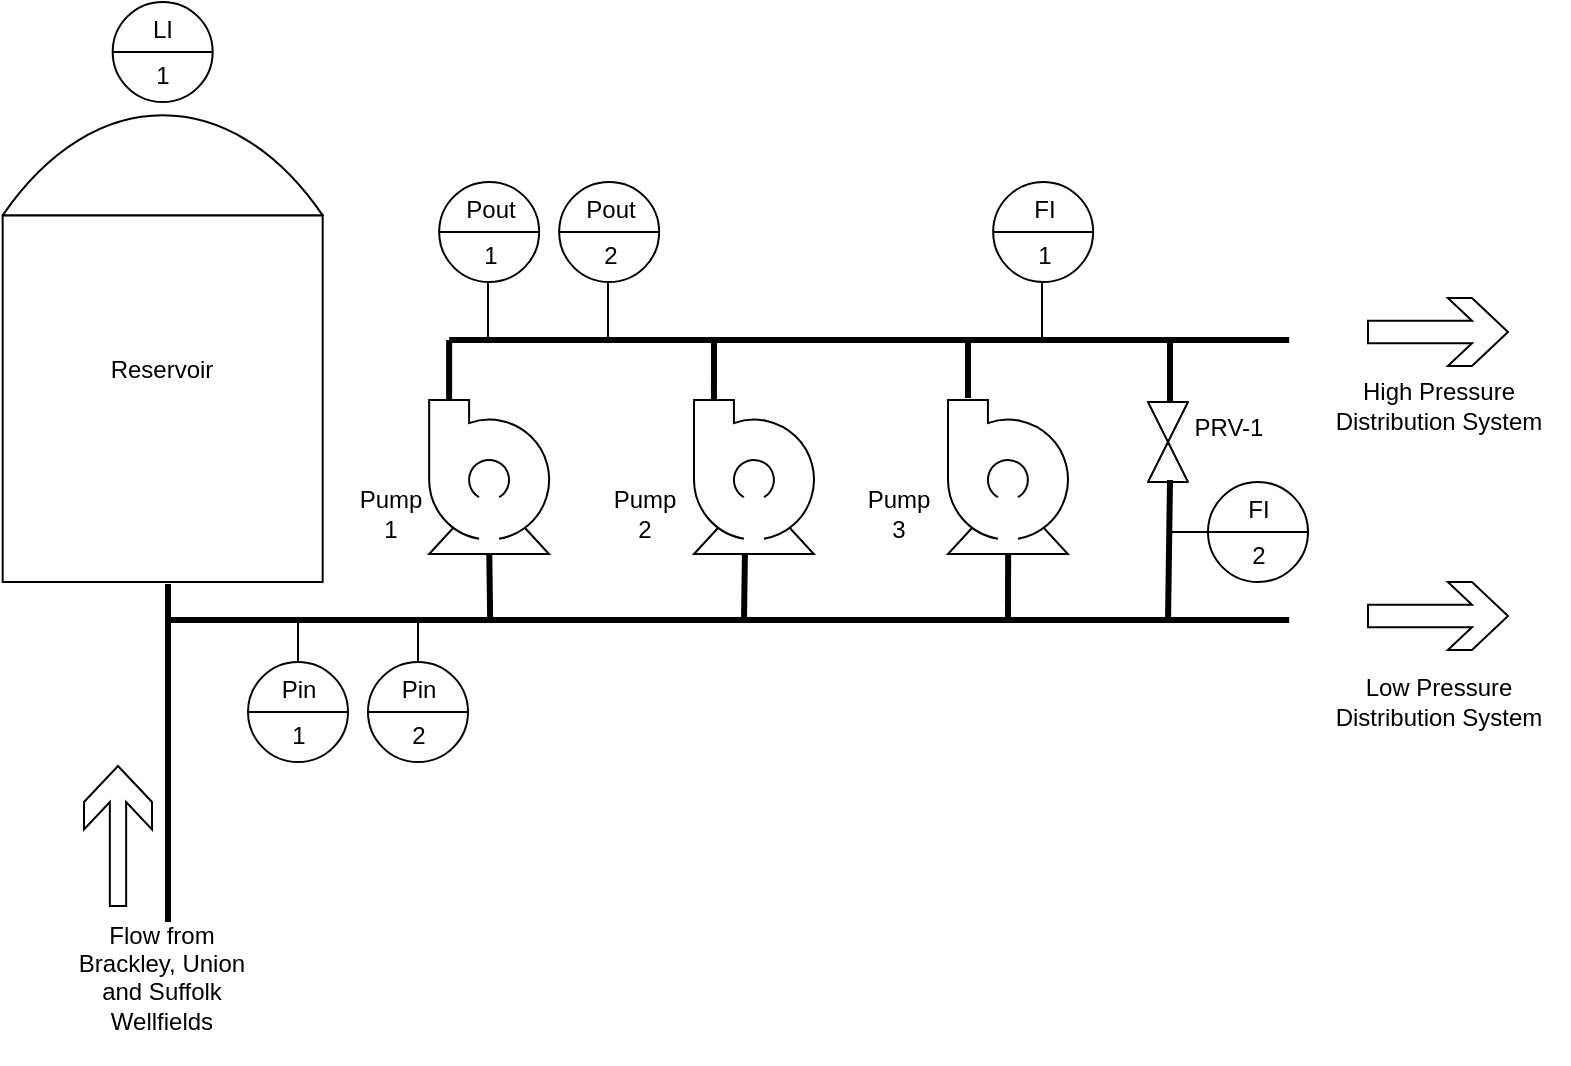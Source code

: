 <mxfile version="24.8.6">
  <diagram name="Page-1" id="hON817pBuhwTag-BimD2">
    <mxGraphModel dx="1535" dy="786" grid="1" gridSize="10" guides="1" tooltips="1" connect="1" arrows="1" fold="1" page="1" pageScale="1" pageWidth="850" pageHeight="1100" math="0" shadow="0">
      <root>
        <mxCell id="0" />
        <mxCell id="1" parent="0" />
        <mxCell id="rZGCWJ2bdaLeoKN1htKS-7" value="" style="shape=mxgraph.pid.vessels.tank_(dished_roof);html=1;pointerEvents=1;align=center;verticalLabelPosition=bottom;verticalAlign=top;dashed=0;" parent="1" vertex="1">
          <mxGeometry x="17.34" y="80" width="160" height="250" as="geometry" />
        </mxCell>
        <mxCell id="1--bK-hhye37rI6OnEhq-3" value="" style="endArrow=none;html=3;rounded=0;strokeWidth=3;" edge="1" parent="1">
          <mxGeometry width="50" height="50" relative="1" as="geometry">
            <mxPoint x="100" y="331" as="sourcePoint" />
            <mxPoint x="660.58" y="349" as="targetPoint" />
            <Array as="points">
              <mxPoint x="100" y="349" />
              <mxPoint x="210" y="349" />
            </Array>
          </mxGeometry>
        </mxCell>
        <mxCell id="1--bK-hhye37rI6OnEhq-4" value="" style="endArrow=none;html=1;rounded=0;strokeWidth=3;entryX=0.485;entryY=1;entryDx=0;entryDy=0;entryPerimeter=0;" edge="1" parent="1" target="1--bK-hhye37rI6OnEhq-16">
          <mxGeometry width="50" height="50" relative="1" as="geometry">
            <mxPoint x="261.08" y="349" as="sourcePoint" />
            <mxPoint x="261.08" y="319" as="targetPoint" />
          </mxGeometry>
        </mxCell>
        <mxCell id="1--bK-hhye37rI6OnEhq-5" value="" style="endArrow=none;html=1;rounded=0;strokeWidth=3;" edge="1" parent="1">
          <mxGeometry width="50" height="50" relative="1" as="geometry">
            <mxPoint x="388" y="349" as="sourcePoint" />
            <mxPoint x="388.462" y="316" as="targetPoint" />
          </mxGeometry>
        </mxCell>
        <mxCell id="1--bK-hhye37rI6OnEhq-6" value="" style="endArrow=none;html=3;rounded=0;strokeWidth=3;" edge="1" parent="1">
          <mxGeometry width="50" height="50" relative="1" as="geometry">
            <mxPoint x="240.58" y="209" as="sourcePoint" />
            <mxPoint x="660.58" y="209" as="targetPoint" />
            <Array as="points">
              <mxPoint x="460.58" y="209" />
              <mxPoint x="560.58" y="209" />
            </Array>
          </mxGeometry>
        </mxCell>
        <mxCell id="1--bK-hhye37rI6OnEhq-7" value="" style="endArrow=none;html=1;rounded=0;strokeWidth=3;entryX=0.485;entryY=1;entryDx=0;entryDy=0;entryPerimeter=0;" edge="1" parent="1">
          <mxGeometry width="50" height="50" relative="1" as="geometry">
            <mxPoint x="520" y="349" as="sourcePoint" />
            <mxPoint x="520.07" y="316" as="targetPoint" />
          </mxGeometry>
        </mxCell>
        <mxCell id="1--bK-hhye37rI6OnEhq-8" value="" style="endArrow=none;html=1;rounded=0;strokeWidth=3;" edge="1" parent="1">
          <mxGeometry width="50" height="50" relative="1" as="geometry">
            <mxPoint x="500" y="238" as="sourcePoint" />
            <mxPoint x="500" y="209" as="targetPoint" />
          </mxGeometry>
        </mxCell>
        <mxCell id="1--bK-hhye37rI6OnEhq-10" value="" style="endArrow=none;html=1;rounded=0;strokeWidth=3;exitX=0.161;exitY=0.013;exitDx=0;exitDy=0;exitPerimeter=0;" edge="1" parent="1" source="1--bK-hhye37rI6OnEhq-16">
          <mxGeometry width="50" height="50" relative="1" as="geometry">
            <mxPoint x="247.342" y="264.518" as="sourcePoint" />
            <mxPoint x="240.58" y="209" as="targetPoint" />
          </mxGeometry>
        </mxCell>
        <mxCell id="1--bK-hhye37rI6OnEhq-12" value="" style="endArrow=none;html=1;rounded=0;exitX=0.5;exitY=0;exitDx=0;exitDy=0;" edge="1" parent="1" source="1--bK-hhye37rI6OnEhq-24">
          <mxGeometry width="50" height="50" relative="1" as="geometry">
            <mxPoint x="120" y="400" as="sourcePoint" />
            <mxPoint x="165" y="350" as="targetPoint" />
          </mxGeometry>
        </mxCell>
        <mxCell id="1--bK-hhye37rI6OnEhq-16" value="" style="shape=mxgraph.pid.pumps.centrifugal_pump_2;html=1;pointerEvents=1;align=center;verticalLabelPosition=bottom;verticalAlign=top;dashed=0;" vertex="1" parent="1">
          <mxGeometry x="230.58" y="239" width="62" height="77" as="geometry" />
        </mxCell>
        <mxCell id="1--bK-hhye37rI6OnEhq-17" value="" style="shape=mxgraph.pid.pumps.centrifugal_pump_2;html=1;pointerEvents=1;align=center;verticalLabelPosition=bottom;verticalAlign=top;dashed=0;" vertex="1" parent="1">
          <mxGeometry x="363" y="239" width="62" height="77" as="geometry" />
        </mxCell>
        <mxCell id="1--bK-hhye37rI6OnEhq-18" value="" style="shape=mxgraph.pid.pumps.centrifugal_pump_2;html=1;pointerEvents=1;align=center;verticalLabelPosition=bottom;verticalAlign=top;dashed=0;" vertex="1" parent="1">
          <mxGeometry x="490" y="239" width="62" height="77" as="geometry" />
        </mxCell>
        <mxCell id="1--bK-hhye37rI6OnEhq-20" value="&lt;table cellpadding=&quot;4&quot; cellspacing=&quot;0&quot; border=&quot;0&quot; style=&quot;font-size:1em;width:100%;height:100%;&quot;&gt;&lt;tbody&gt;&lt;tr&gt;&lt;td&gt;Pout&lt;/td&gt;&lt;/tr&gt;&lt;tr&gt;&lt;td&gt;1&lt;/td&gt;&lt;/tr&gt;&lt;/tbody&gt;&lt;/table&gt; " style="html=1;outlineConnect=0;align=center;dashed=0;aspect=fixed;shape=mxgraph.pid2inst.discInst;mounting=room" vertex="1" parent="1">
          <mxGeometry x="235.58" y="130" width="50" height="50" as="geometry" />
        </mxCell>
        <mxCell id="1--bK-hhye37rI6OnEhq-21" value="" style="endArrow=none;html=1;rounded=0;strokeWidth=3;exitX=0.161;exitY=0;exitDx=0;exitDy=0;exitPerimeter=0;" edge="1" parent="1" source="1--bK-hhye37rI6OnEhq-17">
          <mxGeometry width="50" height="50" relative="1" as="geometry">
            <mxPoint x="488" y="248" as="sourcePoint" />
            <mxPoint x="373" y="209" as="targetPoint" />
          </mxGeometry>
        </mxCell>
        <mxCell id="1--bK-hhye37rI6OnEhq-22" value="&lt;table cellpadding=&quot;4&quot; cellspacing=&quot;0&quot; border=&quot;0&quot; style=&quot;font-size:1em;width:100%;height:100%;&quot;&gt;&lt;tbody&gt;&lt;tr&gt;&lt;td&gt;Pout&lt;/td&gt;&lt;/tr&gt;&lt;tr&gt;&lt;td&gt;2&lt;/td&gt;&lt;/tr&gt;&lt;/tbody&gt;&lt;/table&gt; " style="html=1;outlineConnect=0;align=center;dashed=0;aspect=fixed;shape=mxgraph.pid2inst.discInst;mounting=room" vertex="1" parent="1">
          <mxGeometry x="295.58" y="130" width="50" height="50" as="geometry" />
        </mxCell>
        <mxCell id="1--bK-hhye37rI6OnEhq-24" value="&lt;table cellpadding=&quot;4&quot; cellspacing=&quot;0&quot; border=&quot;0&quot; style=&quot;font-size:1em;width:100%;height:100%;&quot;&gt;&lt;tbody&gt;&lt;tr&gt;&lt;td&gt;Pin&lt;/td&gt;&lt;/tr&gt;&lt;tr&gt;&lt;td&gt;1&lt;/td&gt;&lt;/tr&gt;&lt;/tbody&gt;&lt;/table&gt; " style="html=1;outlineConnect=0;align=center;dashed=0;aspect=fixed;shape=mxgraph.pid2inst.discInst;mounting=room" vertex="1" parent="1">
          <mxGeometry x="140" y="370" width="50" height="50" as="geometry" />
        </mxCell>
        <mxCell id="1--bK-hhye37rI6OnEhq-25" value="&lt;table cellpadding=&quot;4&quot; cellspacing=&quot;0&quot; border=&quot;0&quot; style=&quot;font-size:1em;width:100%;height:100%;&quot;&gt;&lt;tbody&gt;&lt;tr&gt;&lt;td&gt;Pin&lt;/td&gt;&lt;/tr&gt;&lt;tr&gt;&lt;td&gt;2&lt;/td&gt;&lt;/tr&gt;&lt;/tbody&gt;&lt;/table&gt; " style="html=1;outlineConnect=0;align=center;dashed=0;aspect=fixed;shape=mxgraph.pid2inst.discInst;mounting=room" vertex="1" parent="1">
          <mxGeometry x="200.0" y="370" width="50" height="50" as="geometry" />
        </mxCell>
        <mxCell id="1--bK-hhye37rI6OnEhq-27" value="" style="endArrow=none;html=1;rounded=0;strokeWidth=3;" edge="1" parent="1">
          <mxGeometry width="50" height="50" relative="1" as="geometry">
            <mxPoint x="100" y="500" as="sourcePoint" />
            <mxPoint x="100" y="350" as="targetPoint" />
          </mxGeometry>
        </mxCell>
        <mxCell id="1--bK-hhye37rI6OnEhq-29" value="" style="html=1;shadow=0;dashed=0;align=center;verticalAlign=middle;shape=mxgraph.arrows2.sharpArrow;dy1=0.67;dx1=18;dx2=18;notch=0;" vertex="1" parent="1">
          <mxGeometry x="700" y="330" width="70" height="34" as="geometry" />
        </mxCell>
        <mxCell id="1--bK-hhye37rI6OnEhq-34" value="" style="html=1;shadow=0;dashed=0;align=center;verticalAlign=middle;shape=mxgraph.arrows2.sharpArrow;dy1=0.76;dx1=18;dx2=18;notch=0;rotation=-90;" vertex="1" parent="1">
          <mxGeometry x="40" y="440" width="70" height="34" as="geometry" />
        </mxCell>
        <mxCell id="1--bK-hhye37rI6OnEhq-35" value="&lt;table cellpadding=&quot;4&quot; cellspacing=&quot;0&quot; border=&quot;0&quot; style=&quot;font-size:1em;width:100%;height:100%;&quot;&gt;&lt;tbody&gt;&lt;tr&gt;&lt;td&gt;LI&lt;/td&gt;&lt;/tr&gt;&lt;tr&gt;&lt;td&gt;1&lt;/td&gt;&lt;/tr&gt;&lt;/tbody&gt;&lt;/table&gt; " style="html=1;outlineConnect=0;align=center;dashed=0;aspect=fixed;shape=mxgraph.pid2inst.discInst;mounting=room" vertex="1" parent="1">
          <mxGeometry x="72.34" y="40" width="50" height="50" as="geometry" />
        </mxCell>
        <mxCell id="1--bK-hhye37rI6OnEhq-37" value="" style="endArrow=none;html=1;rounded=0;exitX=0.5;exitY=0;exitDx=0;exitDy=0;" edge="1" parent="1" source="1--bK-hhye37rI6OnEhq-25">
          <mxGeometry width="50" height="50" relative="1" as="geometry">
            <mxPoint x="175" y="380" as="sourcePoint" />
            <mxPoint x="225" y="350" as="targetPoint" />
          </mxGeometry>
        </mxCell>
        <mxCell id="1--bK-hhye37rI6OnEhq-38" value="" style="verticalLabelPosition=bottom;align=center;html=1;verticalAlign=top;pointerEvents=1;dashed=0;shape=mxgraph.pid2valves.valve;valveType=gate;rotation=90;" vertex="1" parent="1">
          <mxGeometry x="580" y="250" width="40" height="20" as="geometry" />
        </mxCell>
        <mxCell id="1--bK-hhye37rI6OnEhq-39" value="" style="endArrow=none;html=1;rounded=0;strokeWidth=3;exitX=0;exitY=0.45;exitDx=0;exitDy=0;exitPerimeter=0;" edge="1" parent="1" source="1--bK-hhye37rI6OnEhq-38">
          <mxGeometry width="50" height="50" relative="1" as="geometry">
            <mxPoint x="470.58" y="248" as="sourcePoint" />
            <mxPoint x="601" y="210" as="targetPoint" />
          </mxGeometry>
        </mxCell>
        <mxCell id="1--bK-hhye37rI6OnEhq-40" value="" style="endArrow=none;html=1;rounded=0;strokeWidth=3;entryX=0.975;entryY=0.45;entryDx=0;entryDy=0;entryPerimeter=0;" edge="1" parent="1" target="1--bK-hhye37rI6OnEhq-38">
          <mxGeometry width="50" height="50" relative="1" as="geometry">
            <mxPoint x="600" y="350" as="sourcePoint" />
            <mxPoint x="611" y="220" as="targetPoint" />
          </mxGeometry>
        </mxCell>
        <mxCell id="1--bK-hhye37rI6OnEhq-41" value="" style="endArrow=none;html=1;rounded=0;" edge="1" parent="1">
          <mxGeometry width="50" height="50" relative="1" as="geometry">
            <mxPoint x="260" y="210" as="sourcePoint" />
            <mxPoint x="260" y="180" as="targetPoint" />
          </mxGeometry>
        </mxCell>
        <mxCell id="1--bK-hhye37rI6OnEhq-42" value="" style="endArrow=none;html=1;rounded=0;" edge="1" parent="1">
          <mxGeometry width="50" height="50" relative="1" as="geometry">
            <mxPoint x="320" y="210" as="sourcePoint" />
            <mxPoint x="320" y="180" as="targetPoint" />
          </mxGeometry>
        </mxCell>
        <mxCell id="1--bK-hhye37rI6OnEhq-46" value="" style="endArrow=none;html=1;rounded=0;" edge="1" parent="1">
          <mxGeometry width="50" height="50" relative="1" as="geometry">
            <mxPoint x="537" y="210" as="sourcePoint" />
            <mxPoint x="537" y="180" as="targetPoint" />
          </mxGeometry>
        </mxCell>
        <mxCell id="1--bK-hhye37rI6OnEhq-47" value="&lt;table cellpadding=&quot;4&quot; cellspacing=&quot;0&quot; border=&quot;0&quot; style=&quot;font-size:1em;width:100%;height:100%;&quot;&gt;&lt;tbody&gt;&lt;tr&gt;&lt;td&gt;FI&lt;/td&gt;&lt;/tr&gt;&lt;tr&gt;&lt;td&gt;1&lt;/td&gt;&lt;/tr&gt;&lt;/tbody&gt;&lt;/table&gt; " style="html=1;outlineConnect=0;align=center;dashed=0;aspect=fixed;shape=mxgraph.pid2inst.discInst;mounting=room" vertex="1" parent="1">
          <mxGeometry x="512.58" y="130" width="50" height="50" as="geometry" />
        </mxCell>
        <mxCell id="1--bK-hhye37rI6OnEhq-48" value="" style="endArrow=none;html=1;rounded=0;entryX=0;entryY=0.5;entryDx=0;entryDy=0;" edge="1" parent="1" target="1--bK-hhye37rI6OnEhq-49">
          <mxGeometry width="50" height="50" relative="1" as="geometry">
            <mxPoint x="600" y="305" as="sourcePoint" />
            <mxPoint x="644.42" y="330" as="targetPoint" />
          </mxGeometry>
        </mxCell>
        <mxCell id="1--bK-hhye37rI6OnEhq-49" value="&lt;table cellpadding=&quot;4&quot; cellspacing=&quot;0&quot; border=&quot;0&quot; style=&quot;font-size:1em;width:100%;height:100%;&quot;&gt;&lt;tbody&gt;&lt;tr&gt;&lt;td&gt;FI&lt;/td&gt;&lt;/tr&gt;&lt;tr&gt;&lt;td&gt;2&lt;/td&gt;&lt;/tr&gt;&lt;/tbody&gt;&lt;/table&gt; " style="html=1;outlineConnect=0;align=center;dashed=0;aspect=fixed;shape=mxgraph.pid2inst.discInst;mounting=room" vertex="1" parent="1">
          <mxGeometry x="620.0" y="280" width="50" height="50" as="geometry" />
        </mxCell>
        <mxCell id="1--bK-hhye37rI6OnEhq-50" value="" style="html=1;shadow=0;dashed=0;align=center;verticalAlign=middle;shape=mxgraph.arrows2.sharpArrow;dy1=0.67;dx1=18;dx2=18;notch=0;" vertex="1" parent="1">
          <mxGeometry x="700" y="188" width="70" height="34" as="geometry" />
        </mxCell>
        <mxCell id="1--bK-hhye37rI6OnEhq-51" value="Reservoir" style="text;strokeColor=none;align=center;fillColor=none;html=1;verticalAlign=middle;whiteSpace=wrap;rounded=0;" vertex="1" parent="1">
          <mxGeometry x="67.34" y="209" width="60" height="30" as="geometry" />
        </mxCell>
        <mxCell id="1--bK-hhye37rI6OnEhq-52" value="Flow from Brackley, Union and Suffolk Wellfields&lt;div&gt;&lt;br&gt;&lt;/div&gt;" style="text;strokeColor=none;align=center;fillColor=none;html=1;verticalAlign=middle;whiteSpace=wrap;rounded=0;" vertex="1" parent="1">
          <mxGeometry x="47.34" y="520" width="100" height="30" as="geometry" />
        </mxCell>
        <mxCell id="1--bK-hhye37rI6OnEhq-53" value="Pump&lt;div&gt;1&lt;/div&gt;" style="text;html=1;align=center;verticalAlign=middle;resizable=0;points=[];autosize=1;strokeColor=none;fillColor=none;" vertex="1" parent="1">
          <mxGeometry x="185.58" y="276" width="50" height="40" as="geometry" />
        </mxCell>
        <mxCell id="1--bK-hhye37rI6OnEhq-54" value="Pump&lt;div&gt;2&lt;/div&gt;" style="text;html=1;align=center;verticalAlign=middle;resizable=0;points=[];autosize=1;strokeColor=none;fillColor=none;" vertex="1" parent="1">
          <mxGeometry x="313.0" y="276" width="50" height="40" as="geometry" />
        </mxCell>
        <mxCell id="1--bK-hhye37rI6OnEhq-55" value="Pump&lt;div&gt;3&lt;/div&gt;" style="text;html=1;align=center;verticalAlign=middle;resizable=0;points=[];autosize=1;strokeColor=none;fillColor=none;" vertex="1" parent="1">
          <mxGeometry x="440.0" y="276" width="50" height="40" as="geometry" />
        </mxCell>
        <mxCell id="1--bK-hhye37rI6OnEhq-56" value="PRV-1" style="text;html=1;align=center;verticalAlign=middle;resizable=0;points=[];autosize=1;strokeColor=none;fillColor=none;" vertex="1" parent="1">
          <mxGeometry x="600" y="238" width="60" height="30" as="geometry" />
        </mxCell>
        <mxCell id="1--bK-hhye37rI6OnEhq-57" value="High Pressure&lt;div&gt;Distribution System&lt;/div&gt;" style="text;html=1;align=center;verticalAlign=middle;resizable=0;points=[];autosize=1;strokeColor=none;fillColor=none;" vertex="1" parent="1">
          <mxGeometry x="670" y="222" width="130" height="40" as="geometry" />
        </mxCell>
        <mxCell id="1--bK-hhye37rI6OnEhq-59" value="Low Pressure&lt;div&gt;Distribution System&lt;/div&gt;" style="text;html=1;align=center;verticalAlign=middle;resizable=0;points=[];autosize=1;strokeColor=none;fillColor=none;" vertex="1" parent="1">
          <mxGeometry x="670" y="370" width="130" height="40" as="geometry" />
        </mxCell>
      </root>
    </mxGraphModel>
  </diagram>
</mxfile>
